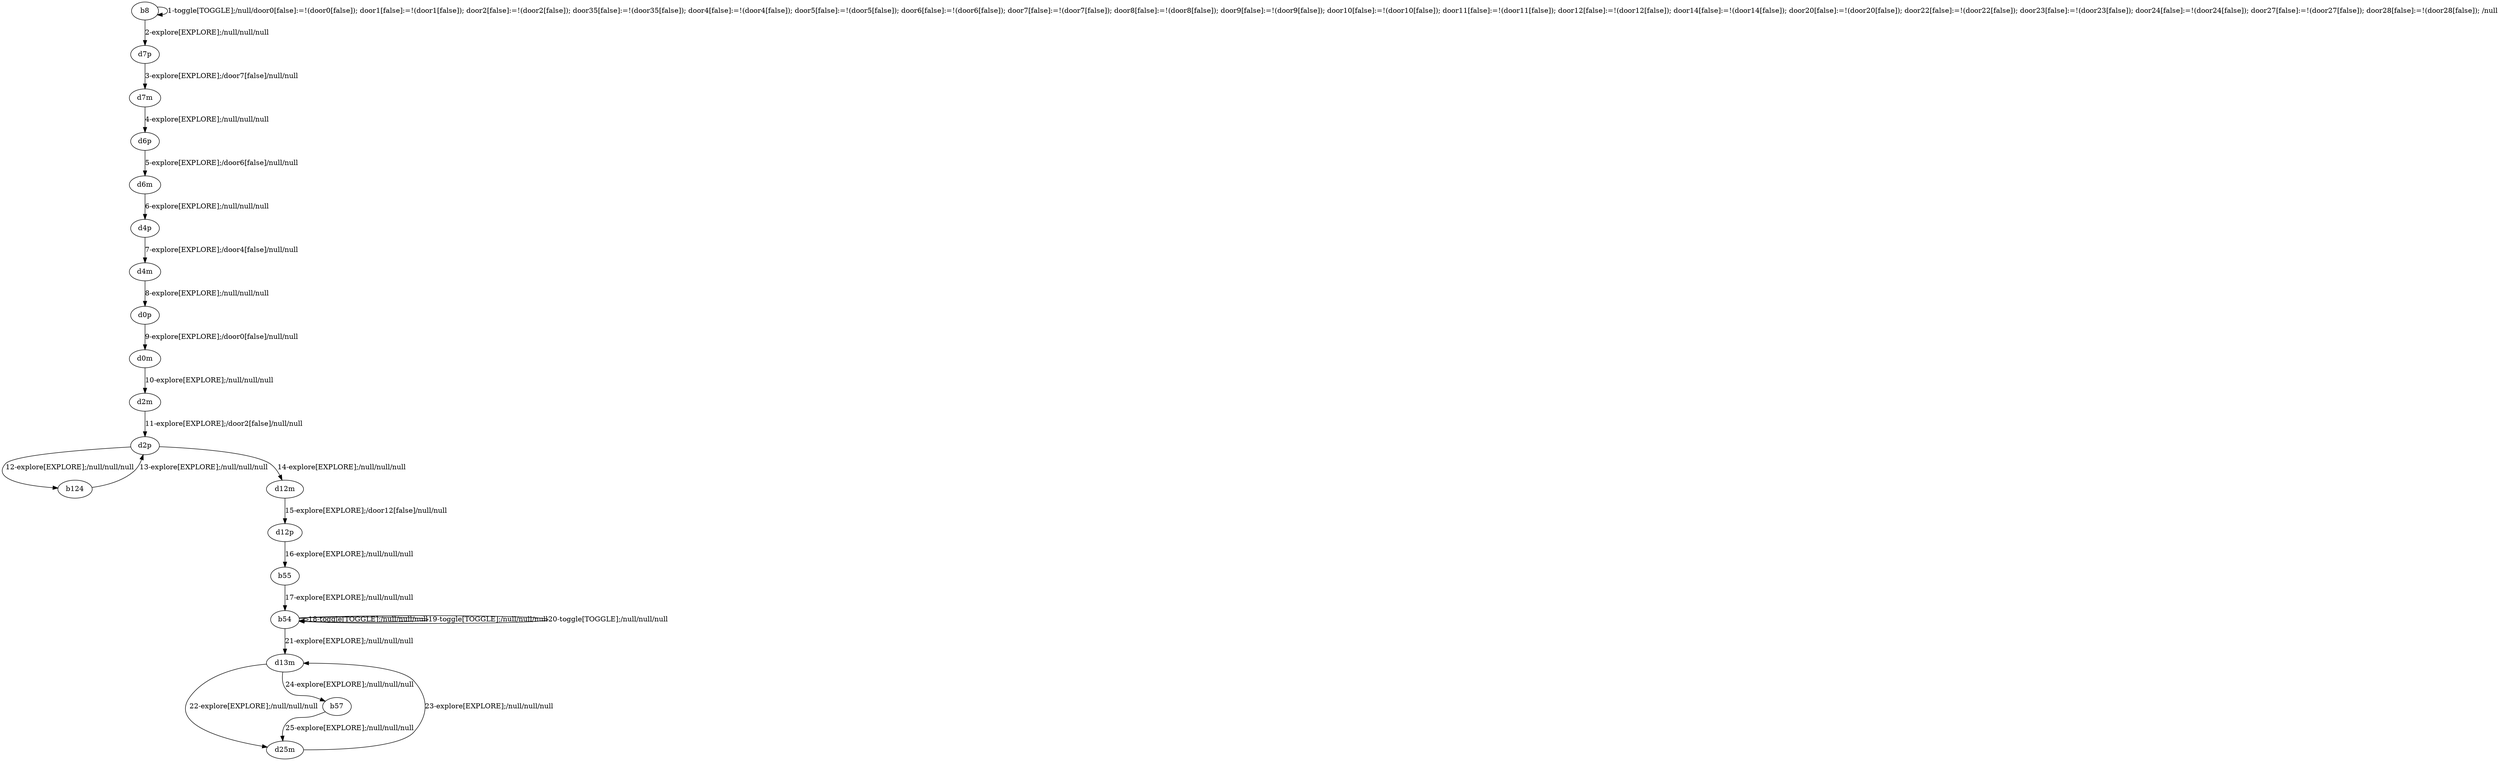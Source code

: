 # Total number of goals covered by this test: 4
# b54 --> d13m
# d13m --> d25m
# b54 --> b54
# b55 --> b54

digraph g {
"b8" -> "b8" [label = "1-toggle[TOGGLE];/null/door0[false]:=!(door0[false]); door1[false]:=!(door1[false]); door2[false]:=!(door2[false]); door35[false]:=!(door35[false]); door4[false]:=!(door4[false]); door5[false]:=!(door5[false]); door6[false]:=!(door6[false]); door7[false]:=!(door7[false]); door8[false]:=!(door8[false]); door9[false]:=!(door9[false]); door10[false]:=!(door10[false]); door11[false]:=!(door11[false]); door12[false]:=!(door12[false]); door14[false]:=!(door14[false]); door20[false]:=!(door20[false]); door22[false]:=!(door22[false]); door23[false]:=!(door23[false]); door24[false]:=!(door24[false]); door27[false]:=!(door27[false]); door28[false]:=!(door28[false]); /null"];
"b8" -> "d7p" [label = "2-explore[EXPLORE];/null/null/null"];
"d7p" -> "d7m" [label = "3-explore[EXPLORE];/door7[false]/null/null"];
"d7m" -> "d6p" [label = "4-explore[EXPLORE];/null/null/null"];
"d6p" -> "d6m" [label = "5-explore[EXPLORE];/door6[false]/null/null"];
"d6m" -> "d4p" [label = "6-explore[EXPLORE];/null/null/null"];
"d4p" -> "d4m" [label = "7-explore[EXPLORE];/door4[false]/null/null"];
"d4m" -> "d0p" [label = "8-explore[EXPLORE];/null/null/null"];
"d0p" -> "d0m" [label = "9-explore[EXPLORE];/door0[false]/null/null"];
"d0m" -> "d2m" [label = "10-explore[EXPLORE];/null/null/null"];
"d2m" -> "d2p" [label = "11-explore[EXPLORE];/door2[false]/null/null"];
"d2p" -> "b124" [label = "12-explore[EXPLORE];/null/null/null"];
"b124" -> "d2p" [label = "13-explore[EXPLORE];/null/null/null"];
"d2p" -> "d12m" [label = "14-explore[EXPLORE];/null/null/null"];
"d12m" -> "d12p" [label = "15-explore[EXPLORE];/door12[false]/null/null"];
"d12p" -> "b55" [label = "16-explore[EXPLORE];/null/null/null"];
"b55" -> "b54" [label = "17-explore[EXPLORE];/null/null/null"];
"b54" -> "b54" [label = "18-toggle[TOGGLE];/null/null/null"];
"b54" -> "b54" [label = "19-toggle[TOGGLE];/null/null/null"];
"b54" -> "b54" [label = "20-toggle[TOGGLE];/null/null/null"];
"b54" -> "d13m" [label = "21-explore[EXPLORE];/null/null/null"];
"d13m" -> "d25m" [label = "22-explore[EXPLORE];/null/null/null"];
"d25m" -> "d13m" [label = "23-explore[EXPLORE];/null/null/null"];
"d13m" -> "b57" [label = "24-explore[EXPLORE];/null/null/null"];
"b57" -> "d25m" [label = "25-explore[EXPLORE];/null/null/null"];
}